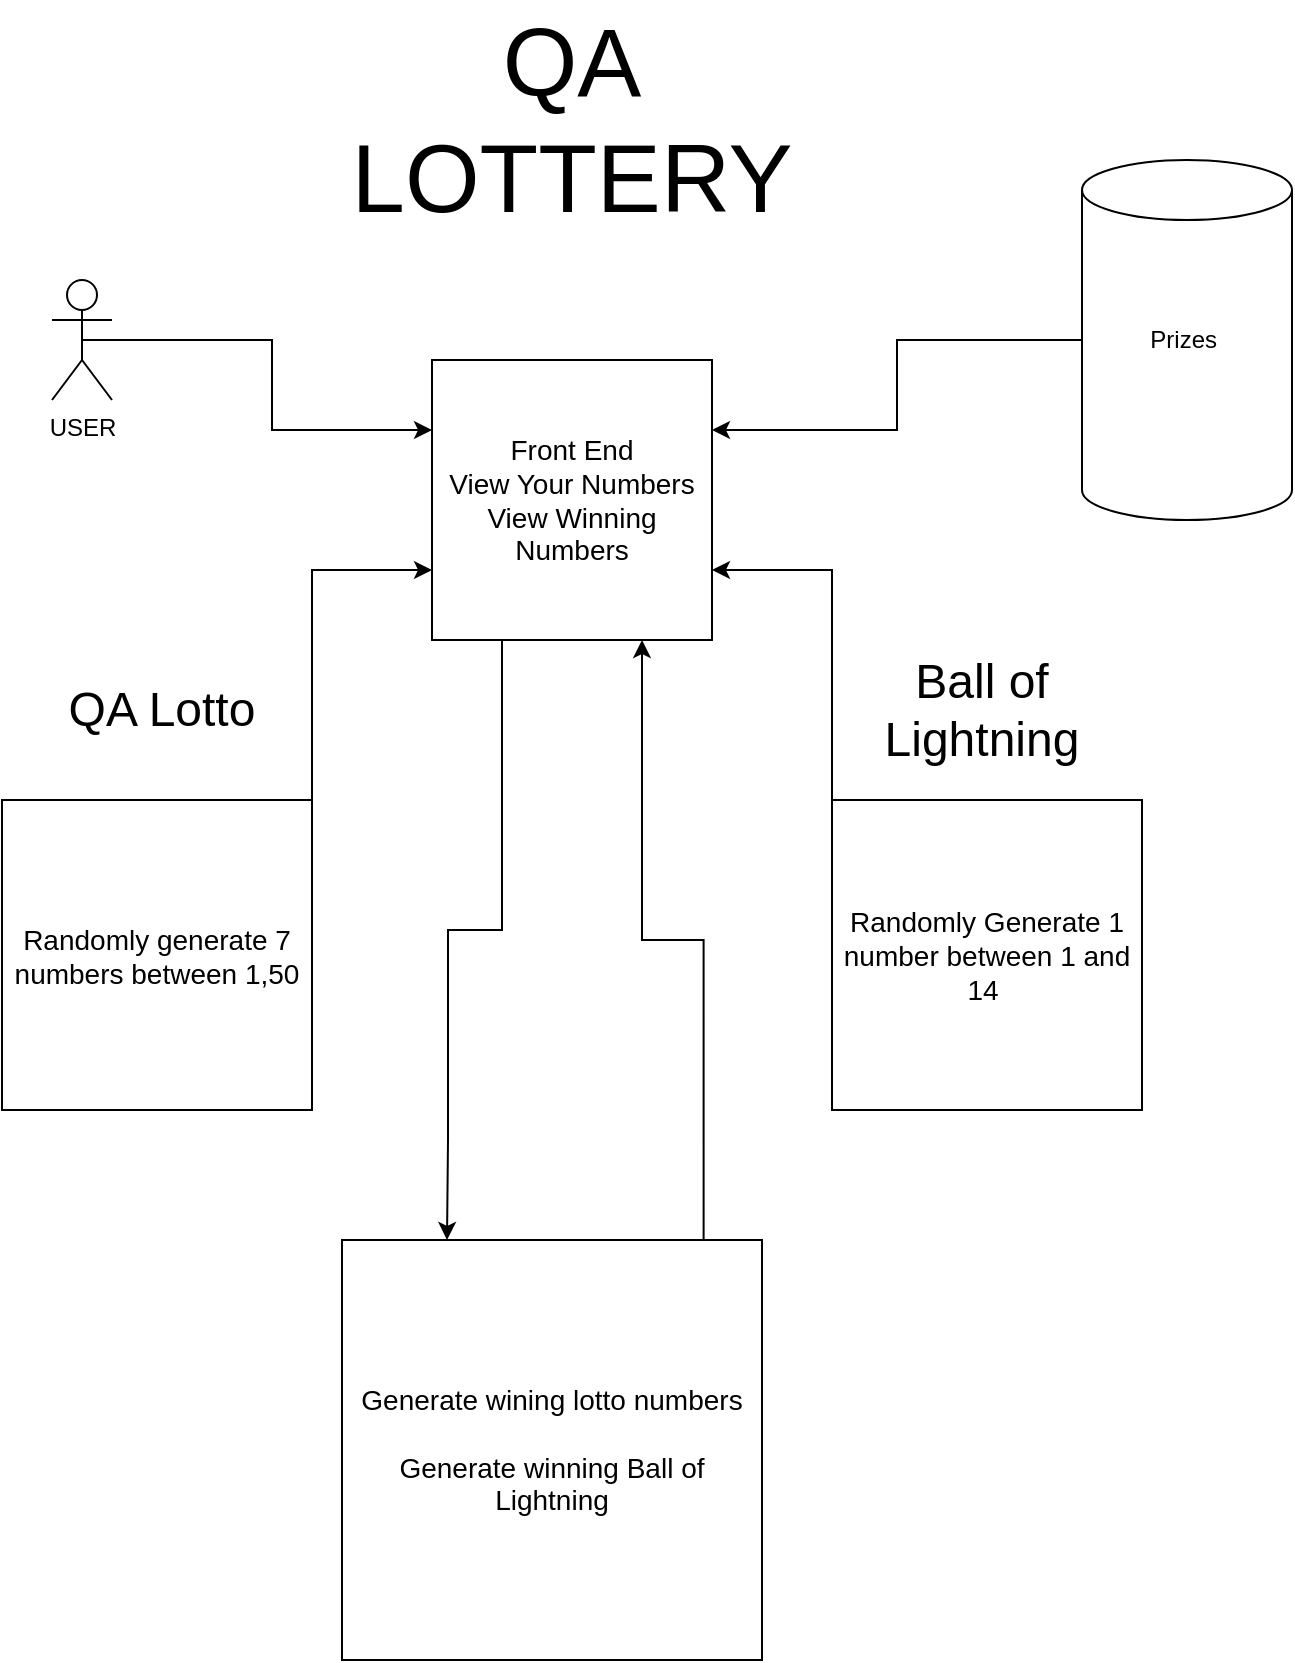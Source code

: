 <mxfile version="13.6.3" type="device"><diagram id="Wkua9InNrhMFx0KcCFNh" name="Page-1"><mxGraphModel dx="1278" dy="548" grid="1" gridSize="10" guides="1" tooltips="1" connect="1" arrows="1" fold="1" page="1" pageScale="1" pageWidth="850" pageHeight="1100" math="0" shadow="0"><root><mxCell id="0"/><mxCell id="1" parent="0"/><mxCell id="PtRVlCoXmXFOn_kNp2XF-17" style="edgeStyle=orthogonalEdgeStyle;rounded=0;orthogonalLoop=1;jettySize=auto;html=1;exitX=0.25;exitY=1;exitDx=0;exitDy=0;entryX=0.25;entryY=0;entryDx=0;entryDy=0;" parent="1" source="PtRVlCoXmXFOn_kNp2XF-1" target="PtRVlCoXmXFOn_kNp2XF-8" edge="1"><mxGeometry relative="1" as="geometry"><mxPoint x="363" y="610" as="targetPoint"/><Array as="points"><mxPoint x="390" y="495"/><mxPoint x="363" y="495"/><mxPoint x="363" y="600"/></Array></mxGeometry></mxCell><mxCell id="PtRVlCoXmXFOn_kNp2XF-18" style="edgeStyle=orthogonalEdgeStyle;rounded=0;orthogonalLoop=1;jettySize=auto;html=1;exitX=0.861;exitY=0.007;exitDx=0;exitDy=0;entryX=0.75;entryY=1;entryDx=0;entryDy=0;exitPerimeter=0;" parent="1" source="PtRVlCoXmXFOn_kNp2XF-8" target="PtRVlCoXmXFOn_kNp2XF-1" edge="1"><mxGeometry relative="1" as="geometry"/></mxCell><mxCell id="PtRVlCoXmXFOn_kNp2XF-19" style="edgeStyle=orthogonalEdgeStyle;rounded=0;orthogonalLoop=1;jettySize=auto;html=1;entryX=1;entryY=0.25;entryDx=0;entryDy=0;" parent="1" source="PtRVlCoXmXFOn_kNp2XF-15" target="PtRVlCoXmXFOn_kNp2XF-1" edge="1"><mxGeometry relative="1" as="geometry"/></mxCell><mxCell id="PtRVlCoXmXFOn_kNp2XF-1" value="&lt;font style=&quot;font-size: 14px&quot;&gt;Front End&lt;br&gt;View Your Numbers&lt;br&gt;View Winning Numbers&lt;br&gt;&lt;/font&gt;" style="whiteSpace=wrap;html=1;aspect=fixed;" parent="1" vertex="1"><mxGeometry x="355" y="210" width="140" height="140" as="geometry"/></mxCell><mxCell id="PtRVlCoXmXFOn_kNp2XF-2" value="&lt;font style=&quot;font-size: 48px&quot;&gt;QA LOTTERY&lt;/font&gt;" style="text;html=1;strokeColor=none;fillColor=none;align=center;verticalAlign=middle;whiteSpace=wrap;rounded=0;" parent="1" vertex="1"><mxGeometry x="280" y="30" width="290" height="120" as="geometry"/></mxCell><mxCell id="PtRVlCoXmXFOn_kNp2XF-4" style="edgeStyle=orthogonalEdgeStyle;rounded=0;orthogonalLoop=1;jettySize=auto;html=1;exitX=0.5;exitY=0.5;exitDx=0;exitDy=0;exitPerimeter=0;entryX=0;entryY=0.25;entryDx=0;entryDy=0;" parent="1" source="PtRVlCoXmXFOn_kNp2XF-3" target="PtRVlCoXmXFOn_kNp2XF-1" edge="1"><mxGeometry relative="1" as="geometry"/></mxCell><mxCell id="PtRVlCoXmXFOn_kNp2XF-3" value="USER" style="shape=umlActor;verticalLabelPosition=bottom;verticalAlign=top;html=1;outlineConnect=0;" parent="1" vertex="1"><mxGeometry x="165" y="170" width="30" height="60" as="geometry"/></mxCell><mxCell id="PtRVlCoXmXFOn_kNp2XF-9" style="edgeStyle=orthogonalEdgeStyle;rounded=0;orthogonalLoop=1;jettySize=auto;html=1;exitX=1;exitY=0;exitDx=0;exitDy=0;entryX=0;entryY=0.75;entryDx=0;entryDy=0;" parent="1" source="PtRVlCoXmXFOn_kNp2XF-6" target="PtRVlCoXmXFOn_kNp2XF-1" edge="1"><mxGeometry relative="1" as="geometry"><mxPoint x="405" y="360" as="targetPoint"/><Array as="points"><mxPoint x="295" y="315"/></Array></mxGeometry></mxCell><mxCell id="PtRVlCoXmXFOn_kNp2XF-6" value="&lt;font style=&quot;font-size: 14px&quot;&gt;Randomly generate 7 numbers between 1,50&lt;/font&gt;" style="whiteSpace=wrap;html=1;aspect=fixed;" parent="1" vertex="1"><mxGeometry x="140" y="430" width="155" height="155" as="geometry"/></mxCell><mxCell id="PtRVlCoXmXFOn_kNp2XF-10" style="edgeStyle=orthogonalEdgeStyle;rounded=0;orthogonalLoop=1;jettySize=auto;html=1;exitX=0;exitY=0;exitDx=0;exitDy=0;entryX=1;entryY=0.75;entryDx=0;entryDy=0;" parent="1" source="PtRVlCoXmXFOn_kNp2XF-7" target="PtRVlCoXmXFOn_kNp2XF-1" edge="1"><mxGeometry relative="1" as="geometry"><mxPoint x="455" y="370" as="targetPoint"/></mxGeometry></mxCell><mxCell id="PtRVlCoXmXFOn_kNp2XF-7" value="&lt;font style=&quot;font-size: 14px&quot;&gt;Randomly Generate 1 number between 1 and 14&amp;nbsp;&lt;/font&gt;" style="whiteSpace=wrap;html=1;aspect=fixed;" parent="1" vertex="1"><mxGeometry x="555" y="430" width="155" height="155" as="geometry"/></mxCell><mxCell id="PtRVlCoXmXFOn_kNp2XF-8" value="&lt;font style=&quot;font-size: 14px&quot;&gt;Generate wining lotto numbers&lt;br&gt;&lt;br&gt;Generate winning Ball of Lightning&lt;/font&gt;" style="whiteSpace=wrap;html=1;aspect=fixed;" parent="1" vertex="1"><mxGeometry x="310" y="650" width="210" height="210" as="geometry"/></mxCell><mxCell id="PtRVlCoXmXFOn_kNp2XF-13" value="&lt;font style=&quot;font-size: 24px&quot;&gt;Ball of Lightning&lt;/font&gt;" style="text;html=1;strokeColor=none;fillColor=none;align=center;verticalAlign=middle;whiteSpace=wrap;rounded=0;rotation=0;" parent="1" vertex="1"><mxGeometry x="565" y="350" width="130" height="70" as="geometry"/></mxCell><mxCell id="PtRVlCoXmXFOn_kNp2XF-14" value="&lt;font style=&quot;font-size: 24px&quot;&gt;QA Lotto&lt;/font&gt;" style="text;html=1;strokeColor=none;fillColor=none;align=center;verticalAlign=middle;whiteSpace=wrap;rounded=0;" parent="1" vertex="1"><mxGeometry x="155" y="350" width="130" height="70" as="geometry"/></mxCell><mxCell id="PtRVlCoXmXFOn_kNp2XF-15" value="Prizes&amp;nbsp;" style="shape=cylinder2;whiteSpace=wrap;html=1;boundedLbl=1;backgroundOutline=1;size=15;" parent="1" vertex="1"><mxGeometry x="680" y="110" width="105" height="180" as="geometry"/></mxCell></root></mxGraphModel></diagram></mxfile>